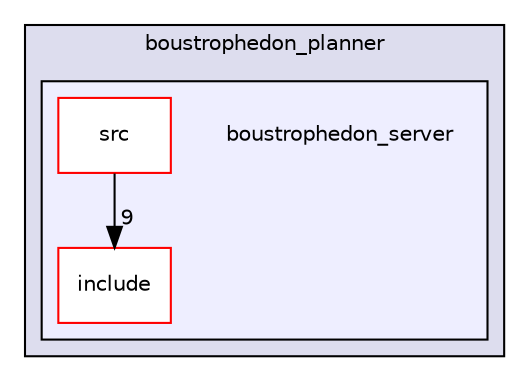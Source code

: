 digraph "/home/lmunier/Documents/robetarme/robetarme-deliverables-wp5/src/boustrophedon_planner/boustrophedon_server" {
  compound=true
  node [ fontsize="10", fontname="Helvetica"];
  edge [ labelfontsize="10", labelfontname="Helvetica"];
  subgraph clusterdir_48114f0410883bf5348ab245e0c5e251 {
    graph [ bgcolor="#ddddee", pencolor="black", label="boustrophedon_planner" fontname="Helvetica", fontsize="10", URL="dir_48114f0410883bf5348ab245e0c5e251.html"]
  subgraph clusterdir_803a3ef6cb5da79e8948a6ff071c1b55 {
    graph [ bgcolor="#eeeeff", pencolor="black", label="" URL="dir_803a3ef6cb5da79e8948a6ff071c1b55.html"];
    dir_803a3ef6cb5da79e8948a6ff071c1b55 [shape=plaintext label="boustrophedon_server"];
    dir_35b477de848b1d8bee1b2af260600461 [shape=box label="include" color="red" fillcolor="white" style="filled" URL="dir_35b477de848b1d8bee1b2af260600461.html"];
    dir_77d95e69ce63ca4fcbeb5bab0566755c [shape=box label="src" color="red" fillcolor="white" style="filled" URL="dir_77d95e69ce63ca4fcbeb5bab0566755c.html"];
  }
  }
  dir_77d95e69ce63ca4fcbeb5bab0566755c->dir_35b477de848b1d8bee1b2af260600461 [headlabel="9", labeldistance=1.5 headhref="dir_000006_000003.html"];
}
